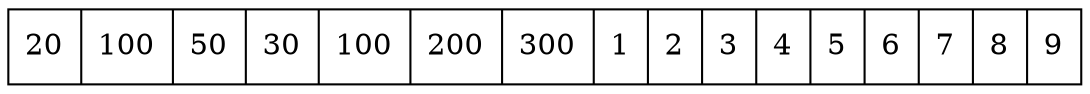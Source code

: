 digraph G{ node [shape = record ];
 rankdir=LR;X[label="{ 20|100|50|30|100|200|300|1|2|3|4|5|6|7|8|9}"]}
